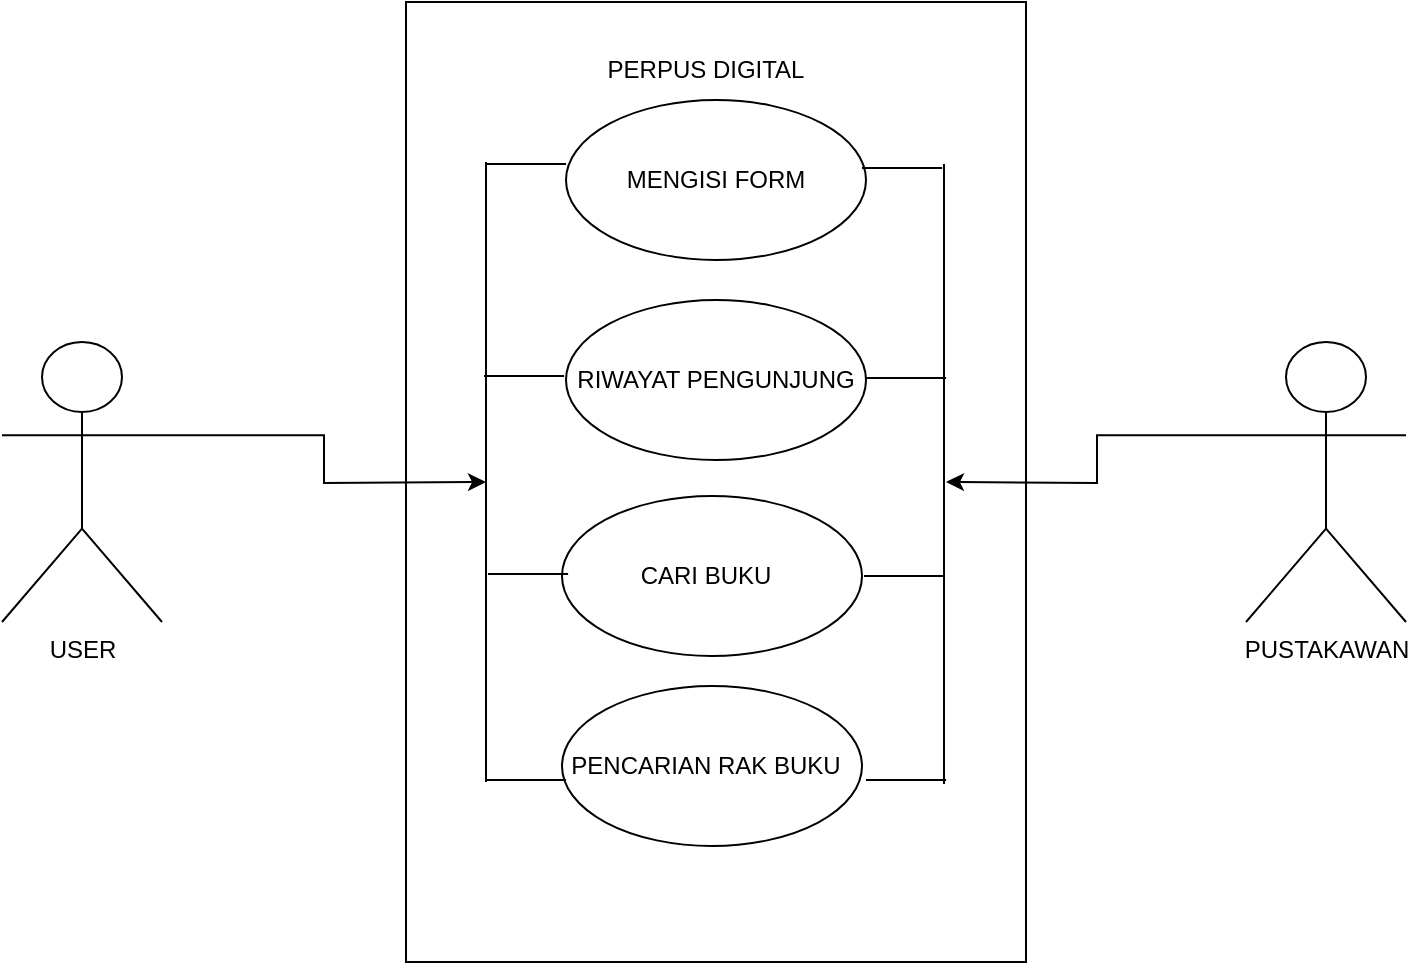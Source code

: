 <mxfile version="23.1.5" type="github">
  <diagram name="Page-1" id="_X130X2VHG-LNskPDjqw">
    <mxGraphModel dx="1304" dy="613" grid="1" gridSize="10" guides="1" tooltips="1" connect="1" arrows="1" fold="1" page="1" pageScale="1" pageWidth="850" pageHeight="1100" math="0" shadow="0">
      <root>
        <mxCell id="0" />
        <mxCell id="1" parent="0" />
        <mxCell id="eIdpN84TxBnalkJA4KIZ-1" value="" style="rounded=0;whiteSpace=wrap;html=1;" vertex="1" parent="1">
          <mxGeometry x="290" y="30" width="310" height="480" as="geometry" />
        </mxCell>
        <mxCell id="eIdpN84TxBnalkJA4KIZ-2" value="" style="ellipse;whiteSpace=wrap;html=1;" vertex="1" parent="1">
          <mxGeometry x="370" y="79" width="150" height="80" as="geometry" />
        </mxCell>
        <mxCell id="eIdpN84TxBnalkJA4KIZ-3" value="" style="ellipse;whiteSpace=wrap;html=1;" vertex="1" parent="1">
          <mxGeometry x="370" y="179" width="150" height="80" as="geometry" />
        </mxCell>
        <mxCell id="eIdpN84TxBnalkJA4KIZ-4" value="" style="ellipse;whiteSpace=wrap;html=1;" vertex="1" parent="1">
          <mxGeometry x="368" y="277" width="150" height="80" as="geometry" />
        </mxCell>
        <mxCell id="eIdpN84TxBnalkJA4KIZ-5" value="" style="ellipse;whiteSpace=wrap;html=1;" vertex="1" parent="1">
          <mxGeometry x="368" y="372" width="150" height="80" as="geometry" />
        </mxCell>
        <mxCell id="eIdpN84TxBnalkJA4KIZ-7" value="" style="endArrow=none;html=1;rounded=0;entryX=0.067;entryY=0.625;entryDx=0;entryDy=0;entryPerimeter=0;" edge="1" parent="1">
          <mxGeometry width="50" height="50" relative="1" as="geometry">
            <mxPoint x="330" y="419" as="sourcePoint" />
            <mxPoint x="370.05" y="419" as="targetPoint" />
          </mxGeometry>
        </mxCell>
        <mxCell id="eIdpN84TxBnalkJA4KIZ-8" value="" style="endArrow=none;html=1;rounded=0;entryX=0.067;entryY=0.625;entryDx=0;entryDy=0;entryPerimeter=0;" edge="1" parent="1">
          <mxGeometry width="50" height="50" relative="1" as="geometry">
            <mxPoint x="330" y="111" as="sourcePoint" />
            <mxPoint x="370.05" y="111" as="targetPoint" />
          </mxGeometry>
        </mxCell>
        <mxCell id="eIdpN84TxBnalkJA4KIZ-9" value="" style="endArrow=none;html=1;rounded=0;" edge="1" parent="1">
          <mxGeometry width="50" height="50" relative="1" as="geometry">
            <mxPoint x="330" y="420" as="sourcePoint" />
            <mxPoint x="330" y="110" as="targetPoint" />
          </mxGeometry>
        </mxCell>
        <mxCell id="eIdpN84TxBnalkJA4KIZ-10" value="" style="endArrow=none;html=1;rounded=0;entryX=0.067;entryY=0.625;entryDx=0;entryDy=0;entryPerimeter=0;" edge="1" parent="1">
          <mxGeometry width="50" height="50" relative="1" as="geometry">
            <mxPoint x="520" y="419" as="sourcePoint" />
            <mxPoint x="560.05" y="419" as="targetPoint" />
          </mxGeometry>
        </mxCell>
        <mxCell id="eIdpN84TxBnalkJA4KIZ-11" value="" style="endArrow=none;html=1;rounded=0;entryX=0.067;entryY=0.625;entryDx=0;entryDy=0;entryPerimeter=0;" edge="1" parent="1">
          <mxGeometry width="50" height="50" relative="1" as="geometry">
            <mxPoint x="518" y="113" as="sourcePoint" />
            <mxPoint x="558.05" y="113" as="targetPoint" />
          </mxGeometry>
        </mxCell>
        <mxCell id="eIdpN84TxBnalkJA4KIZ-12" value="" style="endArrow=none;html=1;rounded=0;" edge="1" parent="1">
          <mxGeometry width="50" height="50" relative="1" as="geometry">
            <mxPoint x="559" y="421" as="sourcePoint" />
            <mxPoint x="559" y="111" as="targetPoint" />
          </mxGeometry>
        </mxCell>
        <mxCell id="eIdpN84TxBnalkJA4KIZ-15" style="edgeStyle=orthogonalEdgeStyle;rounded=0;orthogonalLoop=1;jettySize=auto;html=1;exitX=1;exitY=0.333;exitDx=0;exitDy=0;exitPerimeter=0;" edge="1" parent="1" source="eIdpN84TxBnalkJA4KIZ-13">
          <mxGeometry relative="1" as="geometry">
            <mxPoint x="330" y="270" as="targetPoint" />
          </mxGeometry>
        </mxCell>
        <mxCell id="eIdpN84TxBnalkJA4KIZ-13" value="USER" style="shape=umlActor;verticalLabelPosition=bottom;verticalAlign=top;html=1;outlineConnect=0;" vertex="1" parent="1">
          <mxGeometry x="88" y="200" width="80" height="140" as="geometry" />
        </mxCell>
        <mxCell id="eIdpN84TxBnalkJA4KIZ-16" style="edgeStyle=orthogonalEdgeStyle;rounded=0;orthogonalLoop=1;jettySize=auto;html=1;exitX=0;exitY=0.333;exitDx=0;exitDy=0;exitPerimeter=0;" edge="1" parent="1" source="eIdpN84TxBnalkJA4KIZ-14">
          <mxGeometry relative="1" as="geometry">
            <mxPoint x="560" y="270" as="targetPoint" />
          </mxGeometry>
        </mxCell>
        <mxCell id="eIdpN84TxBnalkJA4KIZ-14" value="PUSTAKAWAN" style="shape=umlActor;verticalLabelPosition=bottom;verticalAlign=top;html=1;outlineConnect=0;" vertex="1" parent="1">
          <mxGeometry x="710" y="200" width="80" height="140" as="geometry" />
        </mxCell>
        <mxCell id="eIdpN84TxBnalkJA4KIZ-17" value="" style="endArrow=none;html=1;rounded=0;entryX=0.067;entryY=0.625;entryDx=0;entryDy=0;entryPerimeter=0;" edge="1" parent="1">
          <mxGeometry width="50" height="50" relative="1" as="geometry">
            <mxPoint x="329" y="217" as="sourcePoint" />
            <mxPoint x="369.05" y="217" as="targetPoint" />
          </mxGeometry>
        </mxCell>
        <mxCell id="eIdpN84TxBnalkJA4KIZ-18" value="" style="endArrow=none;html=1;rounded=0;entryX=0.067;entryY=0.625;entryDx=0;entryDy=0;entryPerimeter=0;" edge="1" parent="1">
          <mxGeometry width="50" height="50" relative="1" as="geometry">
            <mxPoint x="331" y="316" as="sourcePoint" />
            <mxPoint x="371.05" y="316" as="targetPoint" />
          </mxGeometry>
        </mxCell>
        <mxCell id="eIdpN84TxBnalkJA4KIZ-19" value="" style="endArrow=none;html=1;rounded=0;entryX=0.067;entryY=0.625;entryDx=0;entryDy=0;entryPerimeter=0;" edge="1" parent="1">
          <mxGeometry width="50" height="50" relative="1" as="geometry">
            <mxPoint x="520" y="218" as="sourcePoint" />
            <mxPoint x="560.05" y="218" as="targetPoint" />
          </mxGeometry>
        </mxCell>
        <mxCell id="eIdpN84TxBnalkJA4KIZ-20" value="" style="endArrow=none;html=1;rounded=0;entryX=0.067;entryY=0.625;entryDx=0;entryDy=0;entryPerimeter=0;" edge="1" parent="1">
          <mxGeometry width="50" height="50" relative="1" as="geometry">
            <mxPoint x="519" y="317" as="sourcePoint" />
            <mxPoint x="559.05" y="317" as="targetPoint" />
          </mxGeometry>
        </mxCell>
        <mxCell id="eIdpN84TxBnalkJA4KIZ-21" value="MENGISI FORM" style="text;html=1;align=center;verticalAlign=middle;whiteSpace=wrap;rounded=0;" vertex="1" parent="1">
          <mxGeometry x="395" y="104" width="100" height="30" as="geometry" />
        </mxCell>
        <mxCell id="eIdpN84TxBnalkJA4KIZ-22" value="RIWAYAT PENGUNJUNG" style="text;html=1;align=center;verticalAlign=middle;whiteSpace=wrap;rounded=0;" vertex="1" parent="1">
          <mxGeometry x="365" y="204" width="160" height="30" as="geometry" />
        </mxCell>
        <mxCell id="eIdpN84TxBnalkJA4KIZ-23" value="CARI BUKU" style="text;html=1;align=center;verticalAlign=middle;whiteSpace=wrap;rounded=0;" vertex="1" parent="1">
          <mxGeometry x="400" y="302" width="80" height="30" as="geometry" />
        </mxCell>
        <mxCell id="eIdpN84TxBnalkJA4KIZ-24" value="PENCARIAN RAK BUKU" style="text;html=1;align=center;verticalAlign=middle;whiteSpace=wrap;rounded=0;" vertex="1" parent="1">
          <mxGeometry x="370" y="397" width="140" height="30" as="geometry" />
        </mxCell>
        <mxCell id="eIdpN84TxBnalkJA4KIZ-25" value="PERPUS DIGITAL" style="text;html=1;align=center;verticalAlign=middle;whiteSpace=wrap;rounded=0;" vertex="1" parent="1">
          <mxGeometry x="375" y="49" width="130" height="30" as="geometry" />
        </mxCell>
      </root>
    </mxGraphModel>
  </diagram>
</mxfile>
